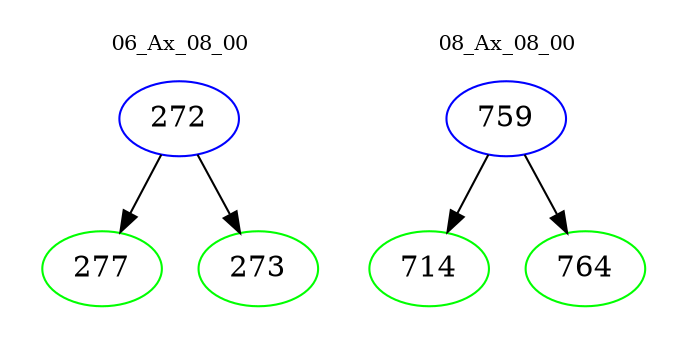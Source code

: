 digraph{
subgraph cluster_0 {
color = white
label = "06_Ax_08_00";
fontsize=10;
T0_272 [label="272", color="blue"]
T0_272 -> T0_277 [color="black"]
T0_277 [label="277", color="green"]
T0_272 -> T0_273 [color="black"]
T0_273 [label="273", color="green"]
}
subgraph cluster_1 {
color = white
label = "08_Ax_08_00";
fontsize=10;
T1_759 [label="759", color="blue"]
T1_759 -> T1_714 [color="black"]
T1_714 [label="714", color="green"]
T1_759 -> T1_764 [color="black"]
T1_764 [label="764", color="green"]
}
}
